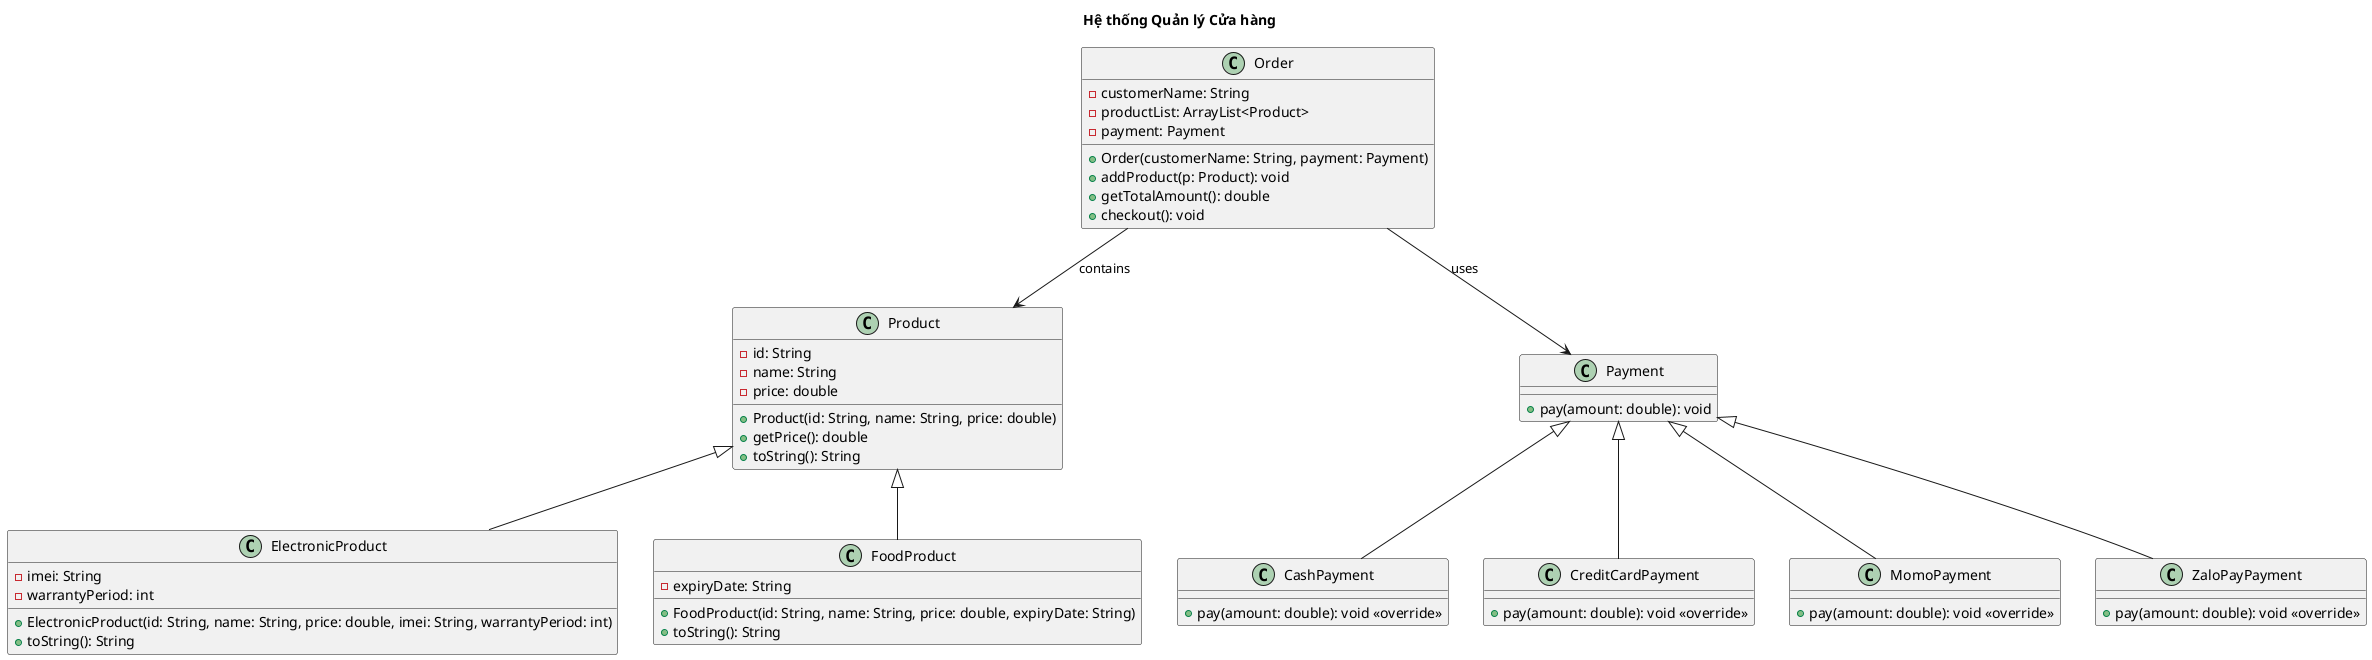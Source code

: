 @startuml
title Hệ thống Quản lý Cửa hàng 

class Product {
    - id: String
    - name: String
    - price: double
    + Product(id: String, name: String, price: double)
    + getPrice(): double
    + toString(): String
}

class ElectronicProduct {
    - imei: String
    - warrantyPeriod: int
    + ElectronicProduct(id: String, name: String, price: double, imei: String, warrantyPeriod: int)
    + toString(): String
}

class FoodProduct {
    - expiryDate: String
    + FoodProduct(id: String, name: String, price: double, expiryDate: String)
    + toString(): String
}

class Payment {
    + pay(amount: double): void
}

class CashPayment {
    + pay(amount: double): void <<override>> 
}

class CreditCardPayment {
    + pay(amount: double): void <<override>>
}

class MomoPayment {
    + pay(amount: double): void <<override>>
}

class ZaloPayPayment {
    + pay(amount: double): void <<override>>
}

class Order {
    - customerName: String
    - productList: ArrayList<Product>
    - payment: Payment
    + Order(customerName: String, payment: Payment)
    + addProduct(p: Product): void
    + getTotalAmount(): double
    + checkout(): void
}

Product <|-- ElectronicProduct
Product <|-- FoodProduct

Payment <|-- CashPayment
Payment <|-- CreditCardPayment
Payment <|-- MomoPayment
Payment <|-- ZaloPayPayment

Order --> Product : contains
Order --> Payment : uses
@enduml
